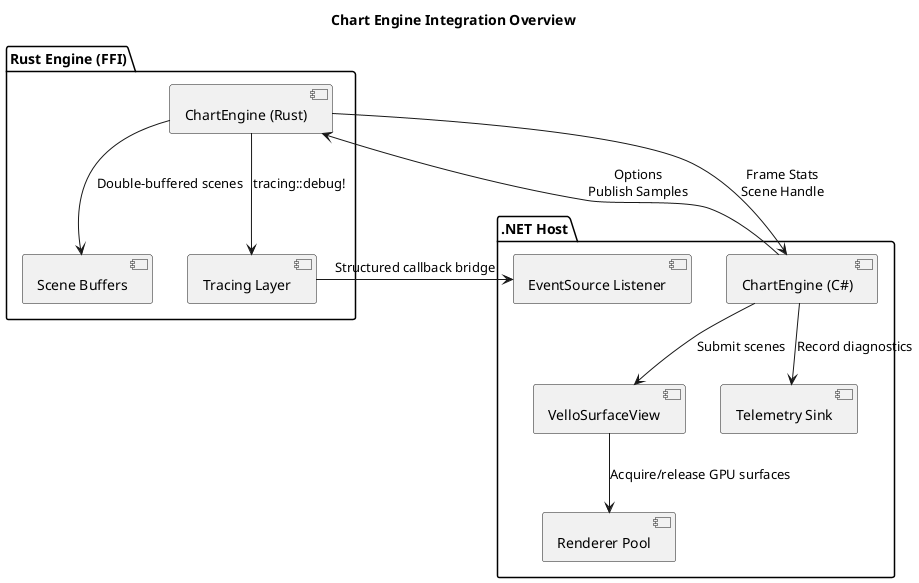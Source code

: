 @startuml ChartEngineIntegration
title Chart Engine Integration Overview

package ".NET Host" {
  [ChartEngine (C#)] as ChartEngineSharp
  [VelloSurfaceView] as SurfaceView
  [Renderer Pool]
  [Telemetry Sink]
  [EventSource Listener]
}

package "Rust Engine (FFI)" {
  [ChartEngine (Rust)] as ChartEngineRust
  [Scene Buffers]
  [Tracing Layer]
}

ChartEngineSharp --> ChartEngineRust : Options\nPublish Samples
ChartEngineRust --> ChartEngineSharp : Frame Stats\nScene Handle
ChartEngineRust --> [Scene Buffers] : Double-buffered scenes
ChartEngineRust --> [Tracing Layer] : tracing::debug!
[Tracing Layer] --> [EventSource Listener] : Structured callback bridge
ChartEngineSharp --> SurfaceView : Submit scenes
SurfaceView --> [Renderer Pool] : Acquire/release GPU surfaces
ChartEngineSharp --> [Telemetry Sink] : Record diagnostics

@enduml
